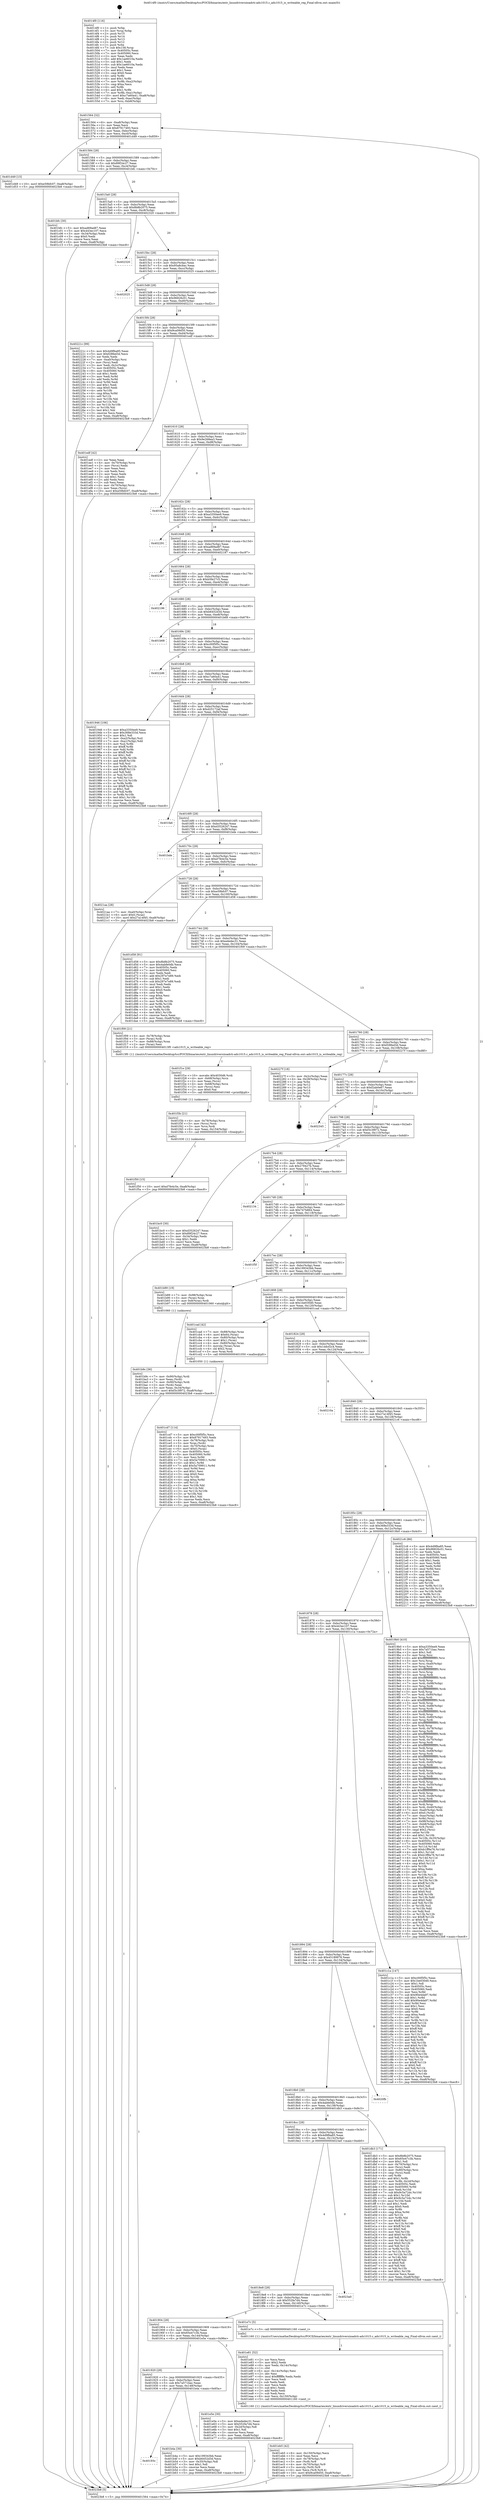 digraph "0x4014f0" {
  label = "0x4014f0 (/mnt/c/Users/mathe/Desktop/tcc/POCII/binaries/extr_linuxdriversiioadcti-ads1015.c_ads1015_is_writeable_reg_Final-ollvm.out::main(0))"
  labelloc = "t"
  node[shape=record]

  Entry [label="",width=0.3,height=0.3,shape=circle,fillcolor=black,style=filled]
  "0x401564" [label="{
     0x401564 [32]\l
     | [instrs]\l
     &nbsp;&nbsp;0x401564 \<+6\>: mov -0xa8(%rbp),%eax\l
     &nbsp;&nbsp;0x40156a \<+2\>: mov %eax,%ecx\l
     &nbsp;&nbsp;0x40156c \<+6\>: sub $0x87917493,%ecx\l
     &nbsp;&nbsp;0x401572 \<+6\>: mov %eax,-0xbc(%rbp)\l
     &nbsp;&nbsp;0x401578 \<+6\>: mov %ecx,-0xc0(%rbp)\l
     &nbsp;&nbsp;0x40157e \<+6\>: je 0000000000401d49 \<main+0x859\>\l
  }"]
  "0x401d49" [label="{
     0x401d49 [15]\l
     | [instrs]\l
     &nbsp;&nbsp;0x401d49 \<+10\>: movl $0xe59bfc07,-0xa8(%rbp)\l
     &nbsp;&nbsp;0x401d53 \<+5\>: jmp 00000000004023b8 \<main+0xec8\>\l
  }"]
  "0x401584" [label="{
     0x401584 [28]\l
     | [instrs]\l
     &nbsp;&nbsp;0x401584 \<+5\>: jmp 0000000000401589 \<main+0x99\>\l
     &nbsp;&nbsp;0x401589 \<+6\>: mov -0xbc(%rbp),%eax\l
     &nbsp;&nbsp;0x40158f \<+5\>: sub $0x89f24c27,%eax\l
     &nbsp;&nbsp;0x401594 \<+6\>: mov %eax,-0xc4(%rbp)\l
     &nbsp;&nbsp;0x40159a \<+6\>: je 0000000000401bfc \<main+0x70c\>\l
  }"]
  Exit [label="",width=0.3,height=0.3,shape=circle,fillcolor=black,style=filled,peripheries=2]
  "0x401bfc" [label="{
     0x401bfc [30]\l
     | [instrs]\l
     &nbsp;&nbsp;0x401bfc \<+5\>: mov $0xad69ad87,%eax\l
     &nbsp;&nbsp;0x401c01 \<+5\>: mov $0x443ec107,%ecx\l
     &nbsp;&nbsp;0x401c06 \<+3\>: mov -0x34(%rbp),%edx\l
     &nbsp;&nbsp;0x401c09 \<+3\>: cmp $0x0,%edx\l
     &nbsp;&nbsp;0x401c0c \<+3\>: cmove %ecx,%eax\l
     &nbsp;&nbsp;0x401c0f \<+6\>: mov %eax,-0xa8(%rbp)\l
     &nbsp;&nbsp;0x401c15 \<+5\>: jmp 00000000004023b8 \<main+0xec8\>\l
  }"]
  "0x4015a0" [label="{
     0x4015a0 [28]\l
     | [instrs]\l
     &nbsp;&nbsp;0x4015a0 \<+5\>: jmp 00000000004015a5 \<main+0xb5\>\l
     &nbsp;&nbsp;0x4015a5 \<+6\>: mov -0xbc(%rbp),%eax\l
     &nbsp;&nbsp;0x4015ab \<+5\>: sub $0x8b8b2075,%eax\l
     &nbsp;&nbsp;0x4015b0 \<+6\>: mov %eax,-0xc8(%rbp)\l
     &nbsp;&nbsp;0x4015b6 \<+6\>: je 0000000000402320 \<main+0xe30\>\l
  }"]
  "0x401f50" [label="{
     0x401f50 [15]\l
     | [instrs]\l
     &nbsp;&nbsp;0x401f50 \<+10\>: movl $0xd7fe4c5e,-0xa8(%rbp)\l
     &nbsp;&nbsp;0x401f5a \<+5\>: jmp 00000000004023b8 \<main+0xec8\>\l
  }"]
  "0x402320" [label="{
     0x402320\l
  }", style=dashed]
  "0x4015bc" [label="{
     0x4015bc [28]\l
     | [instrs]\l
     &nbsp;&nbsp;0x4015bc \<+5\>: jmp 00000000004015c1 \<main+0xd1\>\l
     &nbsp;&nbsp;0x4015c1 \<+6\>: mov -0xbc(%rbp),%eax\l
     &nbsp;&nbsp;0x4015c7 \<+5\>: sub $0x95a8cbac,%eax\l
     &nbsp;&nbsp;0x4015cc \<+6\>: mov %eax,-0xcc(%rbp)\l
     &nbsp;&nbsp;0x4015d2 \<+6\>: je 0000000000402025 \<main+0xb35\>\l
  }"]
  "0x401f3b" [label="{
     0x401f3b [21]\l
     | [instrs]\l
     &nbsp;&nbsp;0x401f3b \<+4\>: mov -0x78(%rbp),%rcx\l
     &nbsp;&nbsp;0x401f3f \<+3\>: mov (%rcx),%rcx\l
     &nbsp;&nbsp;0x401f42 \<+3\>: mov %rcx,%rdi\l
     &nbsp;&nbsp;0x401f45 \<+6\>: mov %eax,-0x154(%rbp)\l
     &nbsp;&nbsp;0x401f4b \<+5\>: call 0000000000401030 \<free@plt\>\l
     | [calls]\l
     &nbsp;&nbsp;0x401030 \{1\} (unknown)\l
  }"]
  "0x402025" [label="{
     0x402025\l
  }", style=dashed]
  "0x4015d8" [label="{
     0x4015d8 [28]\l
     | [instrs]\l
     &nbsp;&nbsp;0x4015d8 \<+5\>: jmp 00000000004015dd \<main+0xed\>\l
     &nbsp;&nbsp;0x4015dd \<+6\>: mov -0xbc(%rbp),%eax\l
     &nbsp;&nbsp;0x4015e3 \<+5\>: sub $0x96826c01,%eax\l
     &nbsp;&nbsp;0x4015e8 \<+6\>: mov %eax,-0xd0(%rbp)\l
     &nbsp;&nbsp;0x4015ee \<+6\>: je 000000000040221c \<main+0xd2c\>\l
  }"]
  "0x401f1e" [label="{
     0x401f1e [29]\l
     | [instrs]\l
     &nbsp;&nbsp;0x401f1e \<+10\>: movabs $0x4030d6,%rdi\l
     &nbsp;&nbsp;0x401f28 \<+4\>: mov -0x68(%rbp),%rcx\l
     &nbsp;&nbsp;0x401f2c \<+2\>: mov %eax,(%rcx)\l
     &nbsp;&nbsp;0x401f2e \<+4\>: mov -0x68(%rbp),%rcx\l
     &nbsp;&nbsp;0x401f32 \<+2\>: mov (%rcx),%esi\l
     &nbsp;&nbsp;0x401f34 \<+2\>: mov $0x0,%al\l
     &nbsp;&nbsp;0x401f36 \<+5\>: call 0000000000401040 \<printf@plt\>\l
     | [calls]\l
     &nbsp;&nbsp;0x401040 \{1\} (unknown)\l
  }"]
  "0x40221c" [label="{
     0x40221c [99]\l
     | [instrs]\l
     &nbsp;&nbsp;0x40221c \<+5\>: mov $0x4d9fba85,%eax\l
     &nbsp;&nbsp;0x402221 \<+5\>: mov $0xf28fed3d,%ecx\l
     &nbsp;&nbsp;0x402226 \<+2\>: xor %edx,%edx\l
     &nbsp;&nbsp;0x402228 \<+7\>: mov -0xa0(%rbp),%rsi\l
     &nbsp;&nbsp;0x40222f \<+2\>: mov (%rsi),%edi\l
     &nbsp;&nbsp;0x402231 \<+3\>: mov %edi,-0x2c(%rbp)\l
     &nbsp;&nbsp;0x402234 \<+7\>: mov 0x40505c,%edi\l
     &nbsp;&nbsp;0x40223b \<+8\>: mov 0x405060,%r8d\l
     &nbsp;&nbsp;0x402243 \<+3\>: sub $0x1,%edx\l
     &nbsp;&nbsp;0x402246 \<+3\>: mov %edi,%r9d\l
     &nbsp;&nbsp;0x402249 \<+3\>: add %edx,%r9d\l
     &nbsp;&nbsp;0x40224c \<+4\>: imul %r9d,%edi\l
     &nbsp;&nbsp;0x402250 \<+3\>: and $0x1,%edi\l
     &nbsp;&nbsp;0x402253 \<+3\>: cmp $0x0,%edi\l
     &nbsp;&nbsp;0x402256 \<+4\>: sete %r10b\l
     &nbsp;&nbsp;0x40225a \<+4\>: cmp $0xa,%r8d\l
     &nbsp;&nbsp;0x40225e \<+4\>: setl %r11b\l
     &nbsp;&nbsp;0x402262 \<+3\>: mov %r10b,%bl\l
     &nbsp;&nbsp;0x402265 \<+3\>: and %r11b,%bl\l
     &nbsp;&nbsp;0x402268 \<+3\>: xor %r11b,%r10b\l
     &nbsp;&nbsp;0x40226b \<+3\>: or %r10b,%bl\l
     &nbsp;&nbsp;0x40226e \<+3\>: test $0x1,%bl\l
     &nbsp;&nbsp;0x402271 \<+3\>: cmovne %ecx,%eax\l
     &nbsp;&nbsp;0x402274 \<+6\>: mov %eax,-0xa8(%rbp)\l
     &nbsp;&nbsp;0x40227a \<+5\>: jmp 00000000004023b8 \<main+0xec8\>\l
  }"]
  "0x4015f4" [label="{
     0x4015f4 [28]\l
     | [instrs]\l
     &nbsp;&nbsp;0x4015f4 \<+5\>: jmp 00000000004015f9 \<main+0x109\>\l
     &nbsp;&nbsp;0x4015f9 \<+6\>: mov -0xbc(%rbp),%eax\l
     &nbsp;&nbsp;0x4015ff \<+5\>: sub $0x9ca09d50,%eax\l
     &nbsp;&nbsp;0x401604 \<+6\>: mov %eax,-0xd4(%rbp)\l
     &nbsp;&nbsp;0x40160a \<+6\>: je 0000000000401edf \<main+0x9ef\>\l
  }"]
  "0x401eb5" [label="{
     0x401eb5 [42]\l
     | [instrs]\l
     &nbsp;&nbsp;0x401eb5 \<+6\>: mov -0x150(%rbp),%ecx\l
     &nbsp;&nbsp;0x401ebb \<+3\>: imul %eax,%ecx\l
     &nbsp;&nbsp;0x401ebe \<+4\>: mov -0x78(%rbp),%r8\l
     &nbsp;&nbsp;0x401ec2 \<+3\>: mov (%r8),%r8\l
     &nbsp;&nbsp;0x401ec5 \<+4\>: mov -0x70(%rbp),%r9\l
     &nbsp;&nbsp;0x401ec9 \<+3\>: movslq (%r9),%r9\l
     &nbsp;&nbsp;0x401ecc \<+4\>: mov %ecx,(%r8,%r9,4)\l
     &nbsp;&nbsp;0x401ed0 \<+10\>: movl $0x9ca09d50,-0xa8(%rbp)\l
     &nbsp;&nbsp;0x401eda \<+5\>: jmp 00000000004023b8 \<main+0xec8\>\l
  }"]
  "0x401edf" [label="{
     0x401edf [42]\l
     | [instrs]\l
     &nbsp;&nbsp;0x401edf \<+2\>: xor %eax,%eax\l
     &nbsp;&nbsp;0x401ee1 \<+4\>: mov -0x70(%rbp),%rcx\l
     &nbsp;&nbsp;0x401ee5 \<+2\>: mov (%rcx),%edx\l
     &nbsp;&nbsp;0x401ee7 \<+2\>: mov %eax,%esi\l
     &nbsp;&nbsp;0x401ee9 \<+2\>: sub %edx,%esi\l
     &nbsp;&nbsp;0x401eeb \<+2\>: mov %eax,%edx\l
     &nbsp;&nbsp;0x401eed \<+3\>: sub $0x1,%edx\l
     &nbsp;&nbsp;0x401ef0 \<+2\>: add %edx,%esi\l
     &nbsp;&nbsp;0x401ef2 \<+2\>: sub %esi,%eax\l
     &nbsp;&nbsp;0x401ef4 \<+4\>: mov -0x70(%rbp),%rcx\l
     &nbsp;&nbsp;0x401ef8 \<+2\>: mov %eax,(%rcx)\l
     &nbsp;&nbsp;0x401efa \<+10\>: movl $0xe59bfc07,-0xa8(%rbp)\l
     &nbsp;&nbsp;0x401f04 \<+5\>: jmp 00000000004023b8 \<main+0xec8\>\l
  }"]
  "0x401610" [label="{
     0x401610 [28]\l
     | [instrs]\l
     &nbsp;&nbsp;0x401610 \<+5\>: jmp 0000000000401615 \<main+0x125\>\l
     &nbsp;&nbsp;0x401615 \<+6\>: mov -0xbc(%rbp),%eax\l
     &nbsp;&nbsp;0x40161b \<+5\>: sub $0x9e268ea3,%eax\l
     &nbsp;&nbsp;0x401620 \<+6\>: mov %eax,-0xd8(%rbp)\l
     &nbsp;&nbsp;0x401626 \<+6\>: je 0000000000401fca \<main+0xada\>\l
  }"]
  "0x401e81" [label="{
     0x401e81 [52]\l
     | [instrs]\l
     &nbsp;&nbsp;0x401e81 \<+2\>: xor %ecx,%ecx\l
     &nbsp;&nbsp;0x401e83 \<+5\>: mov $0x2,%edx\l
     &nbsp;&nbsp;0x401e88 \<+6\>: mov %edx,-0x14c(%rbp)\l
     &nbsp;&nbsp;0x401e8e \<+1\>: cltd\l
     &nbsp;&nbsp;0x401e8f \<+6\>: mov -0x14c(%rbp),%esi\l
     &nbsp;&nbsp;0x401e95 \<+2\>: idiv %esi\l
     &nbsp;&nbsp;0x401e97 \<+6\>: imul $0xfffffffe,%edx,%edx\l
     &nbsp;&nbsp;0x401e9d \<+2\>: mov %ecx,%edi\l
     &nbsp;&nbsp;0x401e9f \<+2\>: sub %edx,%edi\l
     &nbsp;&nbsp;0x401ea1 \<+2\>: mov %ecx,%edx\l
     &nbsp;&nbsp;0x401ea3 \<+3\>: sub $0x1,%edx\l
     &nbsp;&nbsp;0x401ea6 \<+2\>: add %edx,%edi\l
     &nbsp;&nbsp;0x401ea8 \<+2\>: sub %edi,%ecx\l
     &nbsp;&nbsp;0x401eaa \<+6\>: mov %ecx,-0x150(%rbp)\l
     &nbsp;&nbsp;0x401eb0 \<+5\>: call 0000000000401160 \<next_i\>\l
     | [calls]\l
     &nbsp;&nbsp;0x401160 \{1\} (/mnt/c/Users/mathe/Desktop/tcc/POCII/binaries/extr_linuxdriversiioadcti-ads1015.c_ads1015_is_writeable_reg_Final-ollvm.out::next_i)\l
  }"]
  "0x401fca" [label="{
     0x401fca\l
  }", style=dashed]
  "0x40162c" [label="{
     0x40162c [28]\l
     | [instrs]\l
     &nbsp;&nbsp;0x40162c \<+5\>: jmp 0000000000401631 \<main+0x141\>\l
     &nbsp;&nbsp;0x401631 \<+6\>: mov -0xbc(%rbp),%eax\l
     &nbsp;&nbsp;0x401637 \<+5\>: sub $0xa3350ee9,%eax\l
     &nbsp;&nbsp;0x40163c \<+6\>: mov %eax,-0xdc(%rbp)\l
     &nbsp;&nbsp;0x401642 \<+6\>: je 0000000000402291 \<main+0xda1\>\l
  }"]
  "0x401cd7" [label="{
     0x401cd7 [114]\l
     | [instrs]\l
     &nbsp;&nbsp;0x401cd7 \<+5\>: mov $0xc00f5f5c,%ecx\l
     &nbsp;&nbsp;0x401cdc \<+5\>: mov $0x87917493,%edx\l
     &nbsp;&nbsp;0x401ce1 \<+4\>: mov -0x78(%rbp),%rdi\l
     &nbsp;&nbsp;0x401ce5 \<+3\>: mov %rax,(%rdi)\l
     &nbsp;&nbsp;0x401ce8 \<+4\>: mov -0x70(%rbp),%rax\l
     &nbsp;&nbsp;0x401cec \<+6\>: movl $0x0,(%rax)\l
     &nbsp;&nbsp;0x401cf2 \<+7\>: mov 0x40505c,%esi\l
     &nbsp;&nbsp;0x401cf9 \<+8\>: mov 0x405060,%r8d\l
     &nbsp;&nbsp;0x401d01 \<+3\>: mov %esi,%r9d\l
     &nbsp;&nbsp;0x401d04 \<+7\>: sub $0x5a709911,%r9d\l
     &nbsp;&nbsp;0x401d0b \<+4\>: sub $0x1,%r9d\l
     &nbsp;&nbsp;0x401d0f \<+7\>: add $0x5a709911,%r9d\l
     &nbsp;&nbsp;0x401d16 \<+4\>: imul %r9d,%esi\l
     &nbsp;&nbsp;0x401d1a \<+3\>: and $0x1,%esi\l
     &nbsp;&nbsp;0x401d1d \<+3\>: cmp $0x0,%esi\l
     &nbsp;&nbsp;0x401d20 \<+4\>: sete %r10b\l
     &nbsp;&nbsp;0x401d24 \<+4\>: cmp $0xa,%r8d\l
     &nbsp;&nbsp;0x401d28 \<+4\>: setl %r11b\l
     &nbsp;&nbsp;0x401d2c \<+3\>: mov %r10b,%bl\l
     &nbsp;&nbsp;0x401d2f \<+3\>: and %r11b,%bl\l
     &nbsp;&nbsp;0x401d32 \<+3\>: xor %r11b,%r10b\l
     &nbsp;&nbsp;0x401d35 \<+3\>: or %r10b,%bl\l
     &nbsp;&nbsp;0x401d38 \<+3\>: test $0x1,%bl\l
     &nbsp;&nbsp;0x401d3b \<+3\>: cmovne %edx,%ecx\l
     &nbsp;&nbsp;0x401d3e \<+6\>: mov %ecx,-0xa8(%rbp)\l
     &nbsp;&nbsp;0x401d44 \<+5\>: jmp 00000000004023b8 \<main+0xec8\>\l
  }"]
  "0x402291" [label="{
     0x402291\l
  }", style=dashed]
  "0x401648" [label="{
     0x401648 [28]\l
     | [instrs]\l
     &nbsp;&nbsp;0x401648 \<+5\>: jmp 000000000040164d \<main+0x15d\>\l
     &nbsp;&nbsp;0x40164d \<+6\>: mov -0xbc(%rbp),%eax\l
     &nbsp;&nbsp;0x401653 \<+5\>: sub $0xad69ad87,%eax\l
     &nbsp;&nbsp;0x401658 \<+6\>: mov %eax,-0xe0(%rbp)\l
     &nbsp;&nbsp;0x40165e \<+6\>: je 0000000000402187 \<main+0xc97\>\l
  }"]
  "0x401b9c" [label="{
     0x401b9c [36]\l
     | [instrs]\l
     &nbsp;&nbsp;0x401b9c \<+7\>: mov -0x90(%rbp),%rdi\l
     &nbsp;&nbsp;0x401ba3 \<+2\>: mov %eax,(%rdi)\l
     &nbsp;&nbsp;0x401ba5 \<+7\>: mov -0x90(%rbp),%rdi\l
     &nbsp;&nbsp;0x401bac \<+2\>: mov (%rdi),%eax\l
     &nbsp;&nbsp;0x401bae \<+3\>: mov %eax,-0x34(%rbp)\l
     &nbsp;&nbsp;0x401bb1 \<+10\>: movl $0xf3c3f972,-0xa8(%rbp)\l
     &nbsp;&nbsp;0x401bbb \<+5\>: jmp 00000000004023b8 \<main+0xec8\>\l
  }"]
  "0x402187" [label="{
     0x402187\l
  }", style=dashed]
  "0x401664" [label="{
     0x401664 [28]\l
     | [instrs]\l
     &nbsp;&nbsp;0x401664 \<+5\>: jmp 0000000000401669 \<main+0x179\>\l
     &nbsp;&nbsp;0x401669 \<+6\>: mov -0xbc(%rbp),%eax\l
     &nbsp;&nbsp;0x40166f \<+5\>: sub $0xb5fe27c5,%eax\l
     &nbsp;&nbsp;0x401674 \<+6\>: mov %eax,-0xe4(%rbp)\l
     &nbsp;&nbsp;0x40167a \<+6\>: je 0000000000402196 \<main+0xca6\>\l
  }"]
  "0x40193c" [label="{
     0x40193c\l
  }", style=dashed]
  "0x402196" [label="{
     0x402196\l
  }", style=dashed]
  "0x401680" [label="{
     0x401680 [28]\l
     | [instrs]\l
     &nbsp;&nbsp;0x401680 \<+5\>: jmp 0000000000401685 \<main+0x195\>\l
     &nbsp;&nbsp;0x401685 \<+6\>: mov -0xbc(%rbp),%eax\l
     &nbsp;&nbsp;0x40168b \<+5\>: sub $0xb6452d3d,%eax\l
     &nbsp;&nbsp;0x401690 \<+6\>: mov %eax,-0xe8(%rbp)\l
     &nbsp;&nbsp;0x401696 \<+6\>: je 0000000000401b68 \<main+0x678\>\l
  }"]
  "0x401b4a" [label="{
     0x401b4a [30]\l
     | [instrs]\l
     &nbsp;&nbsp;0x401b4a \<+5\>: mov $0x199343bb,%eax\l
     &nbsp;&nbsp;0x401b4f \<+5\>: mov $0xb6452d3d,%ecx\l
     &nbsp;&nbsp;0x401b54 \<+3\>: mov -0x35(%rbp),%dl\l
     &nbsp;&nbsp;0x401b57 \<+3\>: test $0x1,%dl\l
     &nbsp;&nbsp;0x401b5a \<+3\>: cmovne %ecx,%eax\l
     &nbsp;&nbsp;0x401b5d \<+6\>: mov %eax,-0xa8(%rbp)\l
     &nbsp;&nbsp;0x401b63 \<+5\>: jmp 00000000004023b8 \<main+0xec8\>\l
  }"]
  "0x401b68" [label="{
     0x401b68\l
  }", style=dashed]
  "0x40169c" [label="{
     0x40169c [28]\l
     | [instrs]\l
     &nbsp;&nbsp;0x40169c \<+5\>: jmp 00000000004016a1 \<main+0x1b1\>\l
     &nbsp;&nbsp;0x4016a1 \<+6\>: mov -0xbc(%rbp),%eax\l
     &nbsp;&nbsp;0x4016a7 \<+5\>: sub $0xc00f5f5c,%eax\l
     &nbsp;&nbsp;0x4016ac \<+6\>: mov %eax,-0xec(%rbp)\l
     &nbsp;&nbsp;0x4016b2 \<+6\>: je 00000000004022d6 \<main+0xde6\>\l
  }"]
  "0x401920" [label="{
     0x401920 [28]\l
     | [instrs]\l
     &nbsp;&nbsp;0x401920 \<+5\>: jmp 0000000000401925 \<main+0x435\>\l
     &nbsp;&nbsp;0x401925 \<+6\>: mov -0xbc(%rbp),%eax\l
     &nbsp;&nbsp;0x40192b \<+5\>: sub $0x7a571bac,%eax\l
     &nbsp;&nbsp;0x401930 \<+6\>: mov %eax,-0x148(%rbp)\l
     &nbsp;&nbsp;0x401936 \<+6\>: je 0000000000401b4a \<main+0x65a\>\l
  }"]
  "0x4022d6" [label="{
     0x4022d6\l
  }", style=dashed]
  "0x4016b8" [label="{
     0x4016b8 [28]\l
     | [instrs]\l
     &nbsp;&nbsp;0x4016b8 \<+5\>: jmp 00000000004016bd \<main+0x1cd\>\l
     &nbsp;&nbsp;0x4016bd \<+6\>: mov -0xbc(%rbp),%eax\l
     &nbsp;&nbsp;0x4016c3 \<+5\>: sub $0xc7a60a41,%eax\l
     &nbsp;&nbsp;0x4016c8 \<+6\>: mov %eax,-0xf0(%rbp)\l
     &nbsp;&nbsp;0x4016ce \<+6\>: je 0000000000401946 \<main+0x456\>\l
  }"]
  "0x401e5e" [label="{
     0x401e5e [30]\l
     | [instrs]\l
     &nbsp;&nbsp;0x401e5e \<+5\>: mov $0xededec31,%eax\l
     &nbsp;&nbsp;0x401e63 \<+5\>: mov $0x552fa7d4,%ecx\l
     &nbsp;&nbsp;0x401e68 \<+3\>: mov -0x2d(%rbp),%dl\l
     &nbsp;&nbsp;0x401e6b \<+3\>: test $0x1,%dl\l
     &nbsp;&nbsp;0x401e6e \<+3\>: cmovne %ecx,%eax\l
     &nbsp;&nbsp;0x401e71 \<+6\>: mov %eax,-0xa8(%rbp)\l
     &nbsp;&nbsp;0x401e77 \<+5\>: jmp 00000000004023b8 \<main+0xec8\>\l
  }"]
  "0x401946" [label="{
     0x401946 [106]\l
     | [instrs]\l
     &nbsp;&nbsp;0x401946 \<+5\>: mov $0xa3350ee9,%eax\l
     &nbsp;&nbsp;0x40194b \<+5\>: mov $0x368e333d,%ecx\l
     &nbsp;&nbsp;0x401950 \<+2\>: mov $0x1,%dl\l
     &nbsp;&nbsp;0x401952 \<+7\>: mov -0xa2(%rbp),%sil\l
     &nbsp;&nbsp;0x401959 \<+7\>: mov -0xa1(%rbp),%dil\l
     &nbsp;&nbsp;0x401960 \<+3\>: mov %sil,%r8b\l
     &nbsp;&nbsp;0x401963 \<+4\>: xor $0xff,%r8b\l
     &nbsp;&nbsp;0x401967 \<+3\>: mov %dil,%r9b\l
     &nbsp;&nbsp;0x40196a \<+4\>: xor $0xff,%r9b\l
     &nbsp;&nbsp;0x40196e \<+3\>: xor $0x1,%dl\l
     &nbsp;&nbsp;0x401971 \<+3\>: mov %r8b,%r10b\l
     &nbsp;&nbsp;0x401974 \<+4\>: and $0xff,%r10b\l
     &nbsp;&nbsp;0x401978 \<+3\>: and %dl,%sil\l
     &nbsp;&nbsp;0x40197b \<+3\>: mov %r9b,%r11b\l
     &nbsp;&nbsp;0x40197e \<+4\>: and $0xff,%r11b\l
     &nbsp;&nbsp;0x401982 \<+3\>: and %dl,%dil\l
     &nbsp;&nbsp;0x401985 \<+3\>: or %sil,%r10b\l
     &nbsp;&nbsp;0x401988 \<+3\>: or %dil,%r11b\l
     &nbsp;&nbsp;0x40198b \<+3\>: xor %r11b,%r10b\l
     &nbsp;&nbsp;0x40198e \<+3\>: or %r9b,%r8b\l
     &nbsp;&nbsp;0x401991 \<+4\>: xor $0xff,%r8b\l
     &nbsp;&nbsp;0x401995 \<+3\>: or $0x1,%dl\l
     &nbsp;&nbsp;0x401998 \<+3\>: and %dl,%r8b\l
     &nbsp;&nbsp;0x40199b \<+3\>: or %r8b,%r10b\l
     &nbsp;&nbsp;0x40199e \<+4\>: test $0x1,%r10b\l
     &nbsp;&nbsp;0x4019a2 \<+3\>: cmovne %ecx,%eax\l
     &nbsp;&nbsp;0x4019a5 \<+6\>: mov %eax,-0xa8(%rbp)\l
     &nbsp;&nbsp;0x4019ab \<+5\>: jmp 00000000004023b8 \<main+0xec8\>\l
  }"]
  "0x4016d4" [label="{
     0x4016d4 [28]\l
     | [instrs]\l
     &nbsp;&nbsp;0x4016d4 \<+5\>: jmp 00000000004016d9 \<main+0x1e9\>\l
     &nbsp;&nbsp;0x4016d9 \<+6\>: mov -0xbc(%rbp),%eax\l
     &nbsp;&nbsp;0x4016df \<+5\>: sub $0xd25172af,%eax\l
     &nbsp;&nbsp;0x4016e4 \<+6\>: mov %eax,-0xf4(%rbp)\l
     &nbsp;&nbsp;0x4016ea \<+6\>: je 0000000000401fa6 \<main+0xab6\>\l
  }"]
  "0x4023b8" [label="{
     0x4023b8 [5]\l
     | [instrs]\l
     &nbsp;&nbsp;0x4023b8 \<+5\>: jmp 0000000000401564 \<main+0x74\>\l
  }"]
  "0x4014f0" [label="{
     0x4014f0 [116]\l
     | [instrs]\l
     &nbsp;&nbsp;0x4014f0 \<+1\>: push %rbp\l
     &nbsp;&nbsp;0x4014f1 \<+3\>: mov %rsp,%rbp\l
     &nbsp;&nbsp;0x4014f4 \<+2\>: push %r15\l
     &nbsp;&nbsp;0x4014f6 \<+2\>: push %r14\l
     &nbsp;&nbsp;0x4014f8 \<+2\>: push %r13\l
     &nbsp;&nbsp;0x4014fa \<+2\>: push %r12\l
     &nbsp;&nbsp;0x4014fc \<+1\>: push %rbx\l
     &nbsp;&nbsp;0x4014fd \<+7\>: sub $0x158,%rsp\l
     &nbsp;&nbsp;0x401504 \<+7\>: mov 0x40505c,%eax\l
     &nbsp;&nbsp;0x40150b \<+7\>: mov 0x405060,%ecx\l
     &nbsp;&nbsp;0x401512 \<+2\>: mov %eax,%edx\l
     &nbsp;&nbsp;0x401514 \<+6\>: add $0x1ae6010a,%edx\l
     &nbsp;&nbsp;0x40151a \<+3\>: sub $0x1,%edx\l
     &nbsp;&nbsp;0x40151d \<+6\>: sub $0x1ae6010a,%edx\l
     &nbsp;&nbsp;0x401523 \<+3\>: imul %edx,%eax\l
     &nbsp;&nbsp;0x401526 \<+3\>: and $0x1,%eax\l
     &nbsp;&nbsp;0x401529 \<+3\>: cmp $0x0,%eax\l
     &nbsp;&nbsp;0x40152c \<+4\>: sete %r8b\l
     &nbsp;&nbsp;0x401530 \<+4\>: and $0x1,%r8b\l
     &nbsp;&nbsp;0x401534 \<+7\>: mov %r8b,-0xa2(%rbp)\l
     &nbsp;&nbsp;0x40153b \<+3\>: cmp $0xa,%ecx\l
     &nbsp;&nbsp;0x40153e \<+4\>: setl %r8b\l
     &nbsp;&nbsp;0x401542 \<+4\>: and $0x1,%r8b\l
     &nbsp;&nbsp;0x401546 \<+7\>: mov %r8b,-0xa1(%rbp)\l
     &nbsp;&nbsp;0x40154d \<+10\>: movl $0xc7a60a41,-0xa8(%rbp)\l
     &nbsp;&nbsp;0x401557 \<+6\>: mov %edi,-0xac(%rbp)\l
     &nbsp;&nbsp;0x40155d \<+7\>: mov %rsi,-0xb8(%rbp)\l
  }"]
  "0x401904" [label="{
     0x401904 [28]\l
     | [instrs]\l
     &nbsp;&nbsp;0x401904 \<+5\>: jmp 0000000000401909 \<main+0x419\>\l
     &nbsp;&nbsp;0x401909 \<+6\>: mov -0xbc(%rbp),%eax\l
     &nbsp;&nbsp;0x40190f \<+5\>: sub $0x65e47c3b,%eax\l
     &nbsp;&nbsp;0x401914 \<+6\>: mov %eax,-0x144(%rbp)\l
     &nbsp;&nbsp;0x40191a \<+6\>: je 0000000000401e5e \<main+0x96e\>\l
  }"]
  "0x401fa6" [label="{
     0x401fa6\l
  }", style=dashed]
  "0x4016f0" [label="{
     0x4016f0 [28]\l
     | [instrs]\l
     &nbsp;&nbsp;0x4016f0 \<+5\>: jmp 00000000004016f5 \<main+0x205\>\l
     &nbsp;&nbsp;0x4016f5 \<+6\>: mov -0xbc(%rbp),%eax\l
     &nbsp;&nbsp;0x4016fb \<+5\>: sub $0xd3526247,%eax\l
     &nbsp;&nbsp;0x401700 \<+6\>: mov %eax,-0xf8(%rbp)\l
     &nbsp;&nbsp;0x401706 \<+6\>: je 0000000000401bde \<main+0x6ee\>\l
  }"]
  "0x401e7c" [label="{
     0x401e7c [5]\l
     | [instrs]\l
     &nbsp;&nbsp;0x401e7c \<+5\>: call 0000000000401160 \<next_i\>\l
     | [calls]\l
     &nbsp;&nbsp;0x401160 \{1\} (/mnt/c/Users/mathe/Desktop/tcc/POCII/binaries/extr_linuxdriversiioadcti-ads1015.c_ads1015_is_writeable_reg_Final-ollvm.out::next_i)\l
  }"]
  "0x401bde" [label="{
     0x401bde\l
  }", style=dashed]
  "0x40170c" [label="{
     0x40170c [28]\l
     | [instrs]\l
     &nbsp;&nbsp;0x40170c \<+5\>: jmp 0000000000401711 \<main+0x221\>\l
     &nbsp;&nbsp;0x401711 \<+6\>: mov -0xbc(%rbp),%eax\l
     &nbsp;&nbsp;0x401717 \<+5\>: sub $0xd7fe4c5e,%eax\l
     &nbsp;&nbsp;0x40171c \<+6\>: mov %eax,-0xfc(%rbp)\l
     &nbsp;&nbsp;0x401722 \<+6\>: je 00000000004021aa \<main+0xcba\>\l
  }"]
  "0x4018e8" [label="{
     0x4018e8 [28]\l
     | [instrs]\l
     &nbsp;&nbsp;0x4018e8 \<+5\>: jmp 00000000004018ed \<main+0x3fd\>\l
     &nbsp;&nbsp;0x4018ed \<+6\>: mov -0xbc(%rbp),%eax\l
     &nbsp;&nbsp;0x4018f3 \<+5\>: sub $0x552fa7d4,%eax\l
     &nbsp;&nbsp;0x4018f8 \<+6\>: mov %eax,-0x140(%rbp)\l
     &nbsp;&nbsp;0x4018fe \<+6\>: je 0000000000401e7c \<main+0x98c\>\l
  }"]
  "0x4021aa" [label="{
     0x4021aa [28]\l
     | [instrs]\l
     &nbsp;&nbsp;0x4021aa \<+7\>: mov -0xa0(%rbp),%rax\l
     &nbsp;&nbsp;0x4021b1 \<+6\>: movl $0x0,(%rax)\l
     &nbsp;&nbsp;0x4021b7 \<+10\>: movl $0x27a14f45,-0xa8(%rbp)\l
     &nbsp;&nbsp;0x4021c1 \<+5\>: jmp 00000000004023b8 \<main+0xec8\>\l
  }"]
  "0x401728" [label="{
     0x401728 [28]\l
     | [instrs]\l
     &nbsp;&nbsp;0x401728 \<+5\>: jmp 000000000040172d \<main+0x23d\>\l
     &nbsp;&nbsp;0x40172d \<+6\>: mov -0xbc(%rbp),%eax\l
     &nbsp;&nbsp;0x401733 \<+5\>: sub $0xe59bfc07,%eax\l
     &nbsp;&nbsp;0x401738 \<+6\>: mov %eax,-0x100(%rbp)\l
     &nbsp;&nbsp;0x40173e \<+6\>: je 0000000000401d58 \<main+0x868\>\l
  }"]
  "0x4023a0" [label="{
     0x4023a0\l
  }", style=dashed]
  "0x401d58" [label="{
     0x401d58 [91]\l
     | [instrs]\l
     &nbsp;&nbsp;0x401d58 \<+5\>: mov $0x8b8b2075,%eax\l
     &nbsp;&nbsp;0x401d5d \<+5\>: mov $0x4abfe0db,%ecx\l
     &nbsp;&nbsp;0x401d62 \<+7\>: mov 0x40505c,%edx\l
     &nbsp;&nbsp;0x401d69 \<+7\>: mov 0x405060,%esi\l
     &nbsp;&nbsp;0x401d70 \<+2\>: mov %edx,%edi\l
     &nbsp;&nbsp;0x401d72 \<+6\>: add $0x297e7e89,%edi\l
     &nbsp;&nbsp;0x401d78 \<+3\>: sub $0x1,%edi\l
     &nbsp;&nbsp;0x401d7b \<+6\>: sub $0x297e7e89,%edi\l
     &nbsp;&nbsp;0x401d81 \<+3\>: imul %edi,%edx\l
     &nbsp;&nbsp;0x401d84 \<+3\>: and $0x1,%edx\l
     &nbsp;&nbsp;0x401d87 \<+3\>: cmp $0x0,%edx\l
     &nbsp;&nbsp;0x401d8a \<+4\>: sete %r8b\l
     &nbsp;&nbsp;0x401d8e \<+3\>: cmp $0xa,%esi\l
     &nbsp;&nbsp;0x401d91 \<+4\>: setl %r9b\l
     &nbsp;&nbsp;0x401d95 \<+3\>: mov %r8b,%r10b\l
     &nbsp;&nbsp;0x401d98 \<+3\>: and %r9b,%r10b\l
     &nbsp;&nbsp;0x401d9b \<+3\>: xor %r9b,%r8b\l
     &nbsp;&nbsp;0x401d9e \<+3\>: or %r8b,%r10b\l
     &nbsp;&nbsp;0x401da1 \<+4\>: test $0x1,%r10b\l
     &nbsp;&nbsp;0x401da5 \<+3\>: cmovne %ecx,%eax\l
     &nbsp;&nbsp;0x401da8 \<+6\>: mov %eax,-0xa8(%rbp)\l
     &nbsp;&nbsp;0x401dae \<+5\>: jmp 00000000004023b8 \<main+0xec8\>\l
  }"]
  "0x401744" [label="{
     0x401744 [28]\l
     | [instrs]\l
     &nbsp;&nbsp;0x401744 \<+5\>: jmp 0000000000401749 \<main+0x259\>\l
     &nbsp;&nbsp;0x401749 \<+6\>: mov -0xbc(%rbp),%eax\l
     &nbsp;&nbsp;0x40174f \<+5\>: sub $0xededec31,%eax\l
     &nbsp;&nbsp;0x401754 \<+6\>: mov %eax,-0x104(%rbp)\l
     &nbsp;&nbsp;0x40175a \<+6\>: je 0000000000401f09 \<main+0xa19\>\l
  }"]
  "0x4018cc" [label="{
     0x4018cc [28]\l
     | [instrs]\l
     &nbsp;&nbsp;0x4018cc \<+5\>: jmp 00000000004018d1 \<main+0x3e1\>\l
     &nbsp;&nbsp;0x4018d1 \<+6\>: mov -0xbc(%rbp),%eax\l
     &nbsp;&nbsp;0x4018d7 \<+5\>: sub $0x4d9fba85,%eax\l
     &nbsp;&nbsp;0x4018dc \<+6\>: mov %eax,-0x13c(%rbp)\l
     &nbsp;&nbsp;0x4018e2 \<+6\>: je 00000000004023a0 \<main+0xeb0\>\l
  }"]
  "0x401f09" [label="{
     0x401f09 [21]\l
     | [instrs]\l
     &nbsp;&nbsp;0x401f09 \<+4\>: mov -0x78(%rbp),%rax\l
     &nbsp;&nbsp;0x401f0d \<+3\>: mov (%rax),%rdi\l
     &nbsp;&nbsp;0x401f10 \<+7\>: mov -0x88(%rbp),%rax\l
     &nbsp;&nbsp;0x401f17 \<+2\>: mov (%rax),%esi\l
     &nbsp;&nbsp;0x401f19 \<+5\>: call 00000000004013f0 \<ads1015_is_writeable_reg\>\l
     | [calls]\l
     &nbsp;&nbsp;0x4013f0 \{1\} (/mnt/c/Users/mathe/Desktop/tcc/POCII/binaries/extr_linuxdriversiioadcti-ads1015.c_ads1015_is_writeable_reg_Final-ollvm.out::ads1015_is_writeable_reg)\l
  }"]
  "0x401760" [label="{
     0x401760 [28]\l
     | [instrs]\l
     &nbsp;&nbsp;0x401760 \<+5\>: jmp 0000000000401765 \<main+0x275\>\l
     &nbsp;&nbsp;0x401765 \<+6\>: mov -0xbc(%rbp),%eax\l
     &nbsp;&nbsp;0x40176b \<+5\>: sub $0xf28fed3d,%eax\l
     &nbsp;&nbsp;0x401770 \<+6\>: mov %eax,-0x108(%rbp)\l
     &nbsp;&nbsp;0x401776 \<+6\>: je 000000000040227f \<main+0xd8f\>\l
  }"]
  "0x401db3" [label="{
     0x401db3 [171]\l
     | [instrs]\l
     &nbsp;&nbsp;0x401db3 \<+5\>: mov $0x8b8b2075,%eax\l
     &nbsp;&nbsp;0x401db8 \<+5\>: mov $0x65e47c3b,%ecx\l
     &nbsp;&nbsp;0x401dbd \<+2\>: mov $0x1,%dl\l
     &nbsp;&nbsp;0x401dbf \<+4\>: mov -0x70(%rbp),%rsi\l
     &nbsp;&nbsp;0x401dc3 \<+2\>: mov (%rsi),%edi\l
     &nbsp;&nbsp;0x401dc5 \<+4\>: mov -0x80(%rbp),%rsi\l
     &nbsp;&nbsp;0x401dc9 \<+2\>: cmp (%rsi),%edi\l
     &nbsp;&nbsp;0x401dcb \<+4\>: setl %r8b\l
     &nbsp;&nbsp;0x401dcf \<+4\>: and $0x1,%r8b\l
     &nbsp;&nbsp;0x401dd3 \<+4\>: mov %r8b,-0x2d(%rbp)\l
     &nbsp;&nbsp;0x401dd7 \<+7\>: mov 0x40505c,%edi\l
     &nbsp;&nbsp;0x401dde \<+8\>: mov 0x405060,%r9d\l
     &nbsp;&nbsp;0x401de6 \<+3\>: mov %edi,%r10d\l
     &nbsp;&nbsp;0x401de9 \<+7\>: sub $0x9c5a72dc,%r10d\l
     &nbsp;&nbsp;0x401df0 \<+4\>: sub $0x1,%r10d\l
     &nbsp;&nbsp;0x401df4 \<+7\>: add $0x9c5a72dc,%r10d\l
     &nbsp;&nbsp;0x401dfb \<+4\>: imul %r10d,%edi\l
     &nbsp;&nbsp;0x401dff \<+3\>: and $0x1,%edi\l
     &nbsp;&nbsp;0x401e02 \<+3\>: cmp $0x0,%edi\l
     &nbsp;&nbsp;0x401e05 \<+4\>: sete %r8b\l
     &nbsp;&nbsp;0x401e09 \<+4\>: cmp $0xa,%r9d\l
     &nbsp;&nbsp;0x401e0d \<+4\>: setl %r11b\l
     &nbsp;&nbsp;0x401e11 \<+3\>: mov %r8b,%bl\l
     &nbsp;&nbsp;0x401e14 \<+3\>: xor $0xff,%bl\l
     &nbsp;&nbsp;0x401e17 \<+3\>: mov %r11b,%r14b\l
     &nbsp;&nbsp;0x401e1a \<+4\>: xor $0xff,%r14b\l
     &nbsp;&nbsp;0x401e1e \<+3\>: xor $0x0,%dl\l
     &nbsp;&nbsp;0x401e21 \<+3\>: mov %bl,%r15b\l
     &nbsp;&nbsp;0x401e24 \<+4\>: and $0x0,%r15b\l
     &nbsp;&nbsp;0x401e28 \<+3\>: and %dl,%r8b\l
     &nbsp;&nbsp;0x401e2b \<+3\>: mov %r14b,%r12b\l
     &nbsp;&nbsp;0x401e2e \<+4\>: and $0x0,%r12b\l
     &nbsp;&nbsp;0x401e32 \<+3\>: and %dl,%r11b\l
     &nbsp;&nbsp;0x401e35 \<+3\>: or %r8b,%r15b\l
     &nbsp;&nbsp;0x401e38 \<+3\>: or %r11b,%r12b\l
     &nbsp;&nbsp;0x401e3b \<+3\>: xor %r12b,%r15b\l
     &nbsp;&nbsp;0x401e3e \<+3\>: or %r14b,%bl\l
     &nbsp;&nbsp;0x401e41 \<+3\>: xor $0xff,%bl\l
     &nbsp;&nbsp;0x401e44 \<+3\>: or $0x0,%dl\l
     &nbsp;&nbsp;0x401e47 \<+2\>: and %dl,%bl\l
     &nbsp;&nbsp;0x401e49 \<+3\>: or %bl,%r15b\l
     &nbsp;&nbsp;0x401e4c \<+4\>: test $0x1,%r15b\l
     &nbsp;&nbsp;0x401e50 \<+3\>: cmovne %ecx,%eax\l
     &nbsp;&nbsp;0x401e53 \<+6\>: mov %eax,-0xa8(%rbp)\l
     &nbsp;&nbsp;0x401e59 \<+5\>: jmp 00000000004023b8 \<main+0xec8\>\l
  }"]
  "0x40227f" [label="{
     0x40227f [18]\l
     | [instrs]\l
     &nbsp;&nbsp;0x40227f \<+3\>: mov -0x2c(%rbp),%eax\l
     &nbsp;&nbsp;0x402282 \<+4\>: lea -0x28(%rbp),%rsp\l
     &nbsp;&nbsp;0x402286 \<+1\>: pop %rbx\l
     &nbsp;&nbsp;0x402287 \<+2\>: pop %r12\l
     &nbsp;&nbsp;0x402289 \<+2\>: pop %r13\l
     &nbsp;&nbsp;0x40228b \<+2\>: pop %r14\l
     &nbsp;&nbsp;0x40228d \<+2\>: pop %r15\l
     &nbsp;&nbsp;0x40228f \<+1\>: pop %rbp\l
     &nbsp;&nbsp;0x402290 \<+1\>: ret\l
  }"]
  "0x40177c" [label="{
     0x40177c [28]\l
     | [instrs]\l
     &nbsp;&nbsp;0x40177c \<+5\>: jmp 0000000000401781 \<main+0x291\>\l
     &nbsp;&nbsp;0x401781 \<+6\>: mov -0xbc(%rbp),%eax\l
     &nbsp;&nbsp;0x401787 \<+5\>: sub $0xf2ab0e67,%eax\l
     &nbsp;&nbsp;0x40178c \<+6\>: mov %eax,-0x10c(%rbp)\l
     &nbsp;&nbsp;0x401792 \<+6\>: je 0000000000402345 \<main+0xe55\>\l
  }"]
  "0x4018b0" [label="{
     0x4018b0 [28]\l
     | [instrs]\l
     &nbsp;&nbsp;0x4018b0 \<+5\>: jmp 00000000004018b5 \<main+0x3c5\>\l
     &nbsp;&nbsp;0x4018b5 \<+6\>: mov -0xbc(%rbp),%eax\l
     &nbsp;&nbsp;0x4018bb \<+5\>: sub $0x4abfe0db,%eax\l
     &nbsp;&nbsp;0x4018c0 \<+6\>: mov %eax,-0x138(%rbp)\l
     &nbsp;&nbsp;0x4018c6 \<+6\>: je 0000000000401db3 \<main+0x8c3\>\l
  }"]
  "0x402345" [label="{
     0x402345\l
  }", style=dashed]
  "0x401798" [label="{
     0x401798 [28]\l
     | [instrs]\l
     &nbsp;&nbsp;0x401798 \<+5\>: jmp 000000000040179d \<main+0x2ad\>\l
     &nbsp;&nbsp;0x40179d \<+6\>: mov -0xbc(%rbp),%eax\l
     &nbsp;&nbsp;0x4017a3 \<+5\>: sub $0xf3c3f972,%eax\l
     &nbsp;&nbsp;0x4017a8 \<+6\>: mov %eax,-0x110(%rbp)\l
     &nbsp;&nbsp;0x4017ae \<+6\>: je 0000000000401bc0 \<main+0x6d0\>\l
  }"]
  "0x4020fb" [label="{
     0x4020fb\l
  }", style=dashed]
  "0x401bc0" [label="{
     0x401bc0 [30]\l
     | [instrs]\l
     &nbsp;&nbsp;0x401bc0 \<+5\>: mov $0xd3526247,%eax\l
     &nbsp;&nbsp;0x401bc5 \<+5\>: mov $0x89f24c27,%ecx\l
     &nbsp;&nbsp;0x401bca \<+3\>: mov -0x34(%rbp),%edx\l
     &nbsp;&nbsp;0x401bcd \<+3\>: cmp $0x1,%edx\l
     &nbsp;&nbsp;0x401bd0 \<+3\>: cmovl %ecx,%eax\l
     &nbsp;&nbsp;0x401bd3 \<+6\>: mov %eax,-0xa8(%rbp)\l
     &nbsp;&nbsp;0x401bd9 \<+5\>: jmp 00000000004023b8 \<main+0xec8\>\l
  }"]
  "0x4017b4" [label="{
     0x4017b4 [28]\l
     | [instrs]\l
     &nbsp;&nbsp;0x4017b4 \<+5\>: jmp 00000000004017b9 \<main+0x2c9\>\l
     &nbsp;&nbsp;0x4017b9 \<+6\>: mov -0xbc(%rbp),%eax\l
     &nbsp;&nbsp;0x4017bf \<+5\>: sub $0x279427b,%eax\l
     &nbsp;&nbsp;0x4017c4 \<+6\>: mov %eax,-0x114(%rbp)\l
     &nbsp;&nbsp;0x4017ca \<+6\>: je 0000000000402134 \<main+0xc44\>\l
  }"]
  "0x401894" [label="{
     0x401894 [28]\l
     | [instrs]\l
     &nbsp;&nbsp;0x401894 \<+5\>: jmp 0000000000401899 \<main+0x3a9\>\l
     &nbsp;&nbsp;0x401899 \<+6\>: mov -0xbc(%rbp),%eax\l
     &nbsp;&nbsp;0x40189f \<+5\>: sub $0x45189978,%eax\l
     &nbsp;&nbsp;0x4018a4 \<+6\>: mov %eax,-0x134(%rbp)\l
     &nbsp;&nbsp;0x4018aa \<+6\>: je 00000000004020fb \<main+0xc0b\>\l
  }"]
  "0x402134" [label="{
     0x402134\l
  }", style=dashed]
  "0x4017d0" [label="{
     0x4017d0 [28]\l
     | [instrs]\l
     &nbsp;&nbsp;0x4017d0 \<+5\>: jmp 00000000004017d5 \<main+0x2e5\>\l
     &nbsp;&nbsp;0x4017d5 \<+6\>: mov -0xbc(%rbp),%eax\l
     &nbsp;&nbsp;0x4017db \<+5\>: sub $0x747b864,%eax\l
     &nbsp;&nbsp;0x4017e0 \<+6\>: mov %eax,-0x118(%rbp)\l
     &nbsp;&nbsp;0x4017e6 \<+6\>: je 0000000000401f5f \<main+0xa6f\>\l
  }"]
  "0x401c1a" [label="{
     0x401c1a [147]\l
     | [instrs]\l
     &nbsp;&nbsp;0x401c1a \<+5\>: mov $0xc00f5f5c,%eax\l
     &nbsp;&nbsp;0x401c1f \<+5\>: mov $0x1be030d0,%ecx\l
     &nbsp;&nbsp;0x401c24 \<+2\>: mov $0x1,%dl\l
     &nbsp;&nbsp;0x401c26 \<+7\>: mov 0x40505c,%esi\l
     &nbsp;&nbsp;0x401c2d \<+7\>: mov 0x405060,%edi\l
     &nbsp;&nbsp;0x401c34 \<+3\>: mov %esi,%r8d\l
     &nbsp;&nbsp;0x401c37 \<+7\>: sub $0x90e4da97,%r8d\l
     &nbsp;&nbsp;0x401c3e \<+4\>: sub $0x1,%r8d\l
     &nbsp;&nbsp;0x401c42 \<+7\>: add $0x90e4da97,%r8d\l
     &nbsp;&nbsp;0x401c49 \<+4\>: imul %r8d,%esi\l
     &nbsp;&nbsp;0x401c4d \<+3\>: and $0x1,%esi\l
     &nbsp;&nbsp;0x401c50 \<+3\>: cmp $0x0,%esi\l
     &nbsp;&nbsp;0x401c53 \<+4\>: sete %r9b\l
     &nbsp;&nbsp;0x401c57 \<+3\>: cmp $0xa,%edi\l
     &nbsp;&nbsp;0x401c5a \<+4\>: setl %r10b\l
     &nbsp;&nbsp;0x401c5e \<+3\>: mov %r9b,%r11b\l
     &nbsp;&nbsp;0x401c61 \<+4\>: xor $0xff,%r11b\l
     &nbsp;&nbsp;0x401c65 \<+3\>: mov %r10b,%bl\l
     &nbsp;&nbsp;0x401c68 \<+3\>: xor $0xff,%bl\l
     &nbsp;&nbsp;0x401c6b \<+3\>: xor $0x0,%dl\l
     &nbsp;&nbsp;0x401c6e \<+3\>: mov %r11b,%r14b\l
     &nbsp;&nbsp;0x401c71 \<+4\>: and $0x0,%r14b\l
     &nbsp;&nbsp;0x401c75 \<+3\>: and %dl,%r9b\l
     &nbsp;&nbsp;0x401c78 \<+3\>: mov %bl,%r15b\l
     &nbsp;&nbsp;0x401c7b \<+4\>: and $0x0,%r15b\l
     &nbsp;&nbsp;0x401c7f \<+3\>: and %dl,%r10b\l
     &nbsp;&nbsp;0x401c82 \<+3\>: or %r9b,%r14b\l
     &nbsp;&nbsp;0x401c85 \<+3\>: or %r10b,%r15b\l
     &nbsp;&nbsp;0x401c88 \<+3\>: xor %r15b,%r14b\l
     &nbsp;&nbsp;0x401c8b \<+3\>: or %bl,%r11b\l
     &nbsp;&nbsp;0x401c8e \<+4\>: xor $0xff,%r11b\l
     &nbsp;&nbsp;0x401c92 \<+3\>: or $0x0,%dl\l
     &nbsp;&nbsp;0x401c95 \<+3\>: and %dl,%r11b\l
     &nbsp;&nbsp;0x401c98 \<+3\>: or %r11b,%r14b\l
     &nbsp;&nbsp;0x401c9b \<+4\>: test $0x1,%r14b\l
     &nbsp;&nbsp;0x401c9f \<+3\>: cmovne %ecx,%eax\l
     &nbsp;&nbsp;0x401ca2 \<+6\>: mov %eax,-0xa8(%rbp)\l
     &nbsp;&nbsp;0x401ca8 \<+5\>: jmp 00000000004023b8 \<main+0xec8\>\l
  }"]
  "0x401f5f" [label="{
     0x401f5f\l
  }", style=dashed]
  "0x4017ec" [label="{
     0x4017ec [28]\l
     | [instrs]\l
     &nbsp;&nbsp;0x4017ec \<+5\>: jmp 00000000004017f1 \<main+0x301\>\l
     &nbsp;&nbsp;0x4017f1 \<+6\>: mov -0xbc(%rbp),%eax\l
     &nbsp;&nbsp;0x4017f7 \<+5\>: sub $0x199343bb,%eax\l
     &nbsp;&nbsp;0x4017fc \<+6\>: mov %eax,-0x11c(%rbp)\l
     &nbsp;&nbsp;0x401802 \<+6\>: je 0000000000401b89 \<main+0x699\>\l
  }"]
  "0x401878" [label="{
     0x401878 [28]\l
     | [instrs]\l
     &nbsp;&nbsp;0x401878 \<+5\>: jmp 000000000040187d \<main+0x38d\>\l
     &nbsp;&nbsp;0x40187d \<+6\>: mov -0xbc(%rbp),%eax\l
     &nbsp;&nbsp;0x401883 \<+5\>: sub $0x443ec107,%eax\l
     &nbsp;&nbsp;0x401888 \<+6\>: mov %eax,-0x130(%rbp)\l
     &nbsp;&nbsp;0x40188e \<+6\>: je 0000000000401c1a \<main+0x72a\>\l
  }"]
  "0x401b89" [label="{
     0x401b89 [19]\l
     | [instrs]\l
     &nbsp;&nbsp;0x401b89 \<+7\>: mov -0x98(%rbp),%rax\l
     &nbsp;&nbsp;0x401b90 \<+3\>: mov (%rax),%rax\l
     &nbsp;&nbsp;0x401b93 \<+4\>: mov 0x8(%rax),%rdi\l
     &nbsp;&nbsp;0x401b97 \<+5\>: call 0000000000401060 \<atoi@plt\>\l
     | [calls]\l
     &nbsp;&nbsp;0x401060 \{1\} (unknown)\l
  }"]
  "0x401808" [label="{
     0x401808 [28]\l
     | [instrs]\l
     &nbsp;&nbsp;0x401808 \<+5\>: jmp 000000000040180d \<main+0x31d\>\l
     &nbsp;&nbsp;0x40180d \<+6\>: mov -0xbc(%rbp),%eax\l
     &nbsp;&nbsp;0x401813 \<+5\>: sub $0x1be030d0,%eax\l
     &nbsp;&nbsp;0x401818 \<+6\>: mov %eax,-0x120(%rbp)\l
     &nbsp;&nbsp;0x40181e \<+6\>: je 0000000000401cad \<main+0x7bd\>\l
  }"]
  "0x4019b0" [label="{
     0x4019b0 [410]\l
     | [instrs]\l
     &nbsp;&nbsp;0x4019b0 \<+5\>: mov $0xa3350ee9,%eax\l
     &nbsp;&nbsp;0x4019b5 \<+5\>: mov $0x7a571bac,%ecx\l
     &nbsp;&nbsp;0x4019ba \<+2\>: mov $0x1,%dl\l
     &nbsp;&nbsp;0x4019bc \<+3\>: mov %rsp,%rsi\l
     &nbsp;&nbsp;0x4019bf \<+4\>: add $0xfffffffffffffff0,%rsi\l
     &nbsp;&nbsp;0x4019c3 \<+3\>: mov %rsi,%rsp\l
     &nbsp;&nbsp;0x4019c6 \<+7\>: mov %rsi,-0xa0(%rbp)\l
     &nbsp;&nbsp;0x4019cd \<+3\>: mov %rsp,%rsi\l
     &nbsp;&nbsp;0x4019d0 \<+4\>: add $0xfffffffffffffff0,%rsi\l
     &nbsp;&nbsp;0x4019d4 \<+3\>: mov %rsi,%rsp\l
     &nbsp;&nbsp;0x4019d7 \<+3\>: mov %rsp,%rdi\l
     &nbsp;&nbsp;0x4019da \<+4\>: add $0xfffffffffffffff0,%rdi\l
     &nbsp;&nbsp;0x4019de \<+3\>: mov %rdi,%rsp\l
     &nbsp;&nbsp;0x4019e1 \<+7\>: mov %rdi,-0x98(%rbp)\l
     &nbsp;&nbsp;0x4019e8 \<+3\>: mov %rsp,%rdi\l
     &nbsp;&nbsp;0x4019eb \<+4\>: add $0xfffffffffffffff0,%rdi\l
     &nbsp;&nbsp;0x4019ef \<+3\>: mov %rdi,%rsp\l
     &nbsp;&nbsp;0x4019f2 \<+7\>: mov %rdi,-0x90(%rbp)\l
     &nbsp;&nbsp;0x4019f9 \<+3\>: mov %rsp,%rdi\l
     &nbsp;&nbsp;0x4019fc \<+4\>: add $0xfffffffffffffff0,%rdi\l
     &nbsp;&nbsp;0x401a00 \<+3\>: mov %rdi,%rsp\l
     &nbsp;&nbsp;0x401a03 \<+7\>: mov %rdi,-0x88(%rbp)\l
     &nbsp;&nbsp;0x401a0a \<+3\>: mov %rsp,%rdi\l
     &nbsp;&nbsp;0x401a0d \<+4\>: add $0xfffffffffffffff0,%rdi\l
     &nbsp;&nbsp;0x401a11 \<+3\>: mov %rdi,%rsp\l
     &nbsp;&nbsp;0x401a14 \<+4\>: mov %rdi,-0x80(%rbp)\l
     &nbsp;&nbsp;0x401a18 \<+3\>: mov %rsp,%rdi\l
     &nbsp;&nbsp;0x401a1b \<+4\>: add $0xfffffffffffffff0,%rdi\l
     &nbsp;&nbsp;0x401a1f \<+3\>: mov %rdi,%rsp\l
     &nbsp;&nbsp;0x401a22 \<+4\>: mov %rdi,-0x78(%rbp)\l
     &nbsp;&nbsp;0x401a26 \<+3\>: mov %rsp,%rdi\l
     &nbsp;&nbsp;0x401a29 \<+4\>: add $0xfffffffffffffff0,%rdi\l
     &nbsp;&nbsp;0x401a2d \<+3\>: mov %rdi,%rsp\l
     &nbsp;&nbsp;0x401a30 \<+4\>: mov %rdi,-0x70(%rbp)\l
     &nbsp;&nbsp;0x401a34 \<+3\>: mov %rsp,%rdi\l
     &nbsp;&nbsp;0x401a37 \<+4\>: add $0xfffffffffffffff0,%rdi\l
     &nbsp;&nbsp;0x401a3b \<+3\>: mov %rdi,%rsp\l
     &nbsp;&nbsp;0x401a3e \<+4\>: mov %rdi,-0x68(%rbp)\l
     &nbsp;&nbsp;0x401a42 \<+3\>: mov %rsp,%rdi\l
     &nbsp;&nbsp;0x401a45 \<+4\>: add $0xfffffffffffffff0,%rdi\l
     &nbsp;&nbsp;0x401a49 \<+3\>: mov %rdi,%rsp\l
     &nbsp;&nbsp;0x401a4c \<+4\>: mov %rdi,-0x60(%rbp)\l
     &nbsp;&nbsp;0x401a50 \<+3\>: mov %rsp,%rdi\l
     &nbsp;&nbsp;0x401a53 \<+4\>: add $0xfffffffffffffff0,%rdi\l
     &nbsp;&nbsp;0x401a57 \<+3\>: mov %rdi,%rsp\l
     &nbsp;&nbsp;0x401a5a \<+4\>: mov %rdi,-0x58(%rbp)\l
     &nbsp;&nbsp;0x401a5e \<+3\>: mov %rsp,%rdi\l
     &nbsp;&nbsp;0x401a61 \<+4\>: add $0xfffffffffffffff0,%rdi\l
     &nbsp;&nbsp;0x401a65 \<+3\>: mov %rdi,%rsp\l
     &nbsp;&nbsp;0x401a68 \<+4\>: mov %rdi,-0x50(%rbp)\l
     &nbsp;&nbsp;0x401a6c \<+3\>: mov %rsp,%rdi\l
     &nbsp;&nbsp;0x401a6f \<+4\>: add $0xfffffffffffffff0,%rdi\l
     &nbsp;&nbsp;0x401a73 \<+3\>: mov %rdi,%rsp\l
     &nbsp;&nbsp;0x401a76 \<+4\>: mov %rdi,-0x48(%rbp)\l
     &nbsp;&nbsp;0x401a7a \<+3\>: mov %rsp,%rdi\l
     &nbsp;&nbsp;0x401a7d \<+4\>: add $0xfffffffffffffff0,%rdi\l
     &nbsp;&nbsp;0x401a81 \<+3\>: mov %rdi,%rsp\l
     &nbsp;&nbsp;0x401a84 \<+4\>: mov %rdi,-0x40(%rbp)\l
     &nbsp;&nbsp;0x401a88 \<+7\>: mov -0xa0(%rbp),%rdi\l
     &nbsp;&nbsp;0x401a8f \<+6\>: movl $0x0,(%rdi)\l
     &nbsp;&nbsp;0x401a95 \<+7\>: mov -0xac(%rbp),%r8d\l
     &nbsp;&nbsp;0x401a9c \<+3\>: mov %r8d,(%rsi)\l
     &nbsp;&nbsp;0x401a9f \<+7\>: mov -0x98(%rbp),%rdi\l
     &nbsp;&nbsp;0x401aa6 \<+7\>: mov -0xb8(%rbp),%r9\l
     &nbsp;&nbsp;0x401aad \<+3\>: mov %r9,(%rdi)\l
     &nbsp;&nbsp;0x401ab0 \<+3\>: cmpl $0x2,(%rsi)\l
     &nbsp;&nbsp;0x401ab3 \<+4\>: setne %r10b\l
     &nbsp;&nbsp;0x401ab7 \<+4\>: and $0x1,%r10b\l
     &nbsp;&nbsp;0x401abb \<+4\>: mov %r10b,-0x35(%rbp)\l
     &nbsp;&nbsp;0x401abf \<+8\>: mov 0x40505c,%r11d\l
     &nbsp;&nbsp;0x401ac7 \<+7\>: mov 0x405060,%ebx\l
     &nbsp;&nbsp;0x401ace \<+3\>: mov %r11d,%r14d\l
     &nbsp;&nbsp;0x401ad1 \<+7\>: add $0xb1ff9a76,%r14d\l
     &nbsp;&nbsp;0x401ad8 \<+4\>: sub $0x1,%r14d\l
     &nbsp;&nbsp;0x401adc \<+7\>: sub $0xb1ff9a76,%r14d\l
     &nbsp;&nbsp;0x401ae3 \<+4\>: imul %r14d,%r11d\l
     &nbsp;&nbsp;0x401ae7 \<+4\>: and $0x1,%r11d\l
     &nbsp;&nbsp;0x401aeb \<+4\>: cmp $0x0,%r11d\l
     &nbsp;&nbsp;0x401aef \<+4\>: sete %r10b\l
     &nbsp;&nbsp;0x401af3 \<+3\>: cmp $0xa,%ebx\l
     &nbsp;&nbsp;0x401af6 \<+4\>: setl %r15b\l
     &nbsp;&nbsp;0x401afa \<+3\>: mov %r10b,%r12b\l
     &nbsp;&nbsp;0x401afd \<+4\>: xor $0xff,%r12b\l
     &nbsp;&nbsp;0x401b01 \<+3\>: mov %r15b,%r13b\l
     &nbsp;&nbsp;0x401b04 \<+4\>: xor $0xff,%r13b\l
     &nbsp;&nbsp;0x401b08 \<+3\>: xor $0x0,%dl\l
     &nbsp;&nbsp;0x401b0b \<+3\>: mov %r12b,%sil\l
     &nbsp;&nbsp;0x401b0e \<+4\>: and $0x0,%sil\l
     &nbsp;&nbsp;0x401b12 \<+3\>: and %dl,%r10b\l
     &nbsp;&nbsp;0x401b15 \<+3\>: mov %r13b,%dil\l
     &nbsp;&nbsp;0x401b18 \<+4\>: and $0x0,%dil\l
     &nbsp;&nbsp;0x401b1c \<+3\>: and %dl,%r15b\l
     &nbsp;&nbsp;0x401b1f \<+3\>: or %r10b,%sil\l
     &nbsp;&nbsp;0x401b22 \<+3\>: or %r15b,%dil\l
     &nbsp;&nbsp;0x401b25 \<+3\>: xor %dil,%sil\l
     &nbsp;&nbsp;0x401b28 \<+3\>: or %r13b,%r12b\l
     &nbsp;&nbsp;0x401b2b \<+4\>: xor $0xff,%r12b\l
     &nbsp;&nbsp;0x401b2f \<+3\>: or $0x0,%dl\l
     &nbsp;&nbsp;0x401b32 \<+3\>: and %dl,%r12b\l
     &nbsp;&nbsp;0x401b35 \<+3\>: or %r12b,%sil\l
     &nbsp;&nbsp;0x401b38 \<+4\>: test $0x1,%sil\l
     &nbsp;&nbsp;0x401b3c \<+3\>: cmovne %ecx,%eax\l
     &nbsp;&nbsp;0x401b3f \<+6\>: mov %eax,-0xa8(%rbp)\l
     &nbsp;&nbsp;0x401b45 \<+5\>: jmp 00000000004023b8 \<main+0xec8\>\l
  }"]
  "0x401cad" [label="{
     0x401cad [42]\l
     | [instrs]\l
     &nbsp;&nbsp;0x401cad \<+7\>: mov -0x88(%rbp),%rax\l
     &nbsp;&nbsp;0x401cb4 \<+6\>: movl $0x64,(%rax)\l
     &nbsp;&nbsp;0x401cba \<+4\>: mov -0x80(%rbp),%rax\l
     &nbsp;&nbsp;0x401cbe \<+6\>: movl $0x1,(%rax)\l
     &nbsp;&nbsp;0x401cc4 \<+4\>: mov -0x80(%rbp),%rax\l
     &nbsp;&nbsp;0x401cc8 \<+3\>: movslq (%rax),%rax\l
     &nbsp;&nbsp;0x401ccb \<+4\>: shl $0x2,%rax\l
     &nbsp;&nbsp;0x401ccf \<+3\>: mov %rax,%rdi\l
     &nbsp;&nbsp;0x401cd2 \<+5\>: call 0000000000401050 \<malloc@plt\>\l
     | [calls]\l
     &nbsp;&nbsp;0x401050 \{1\} (unknown)\l
  }"]
  "0x401824" [label="{
     0x401824 [28]\l
     | [instrs]\l
     &nbsp;&nbsp;0x401824 \<+5\>: jmp 0000000000401829 \<main+0x339\>\l
     &nbsp;&nbsp;0x401829 \<+6\>: mov -0xbc(%rbp),%eax\l
     &nbsp;&nbsp;0x40182f \<+5\>: sub $0x1ddcf2c4,%eax\l
     &nbsp;&nbsp;0x401834 \<+6\>: mov %eax,-0x124(%rbp)\l
     &nbsp;&nbsp;0x40183a \<+6\>: je 000000000040210a \<main+0xc1a\>\l
  }"]
  "0x40185c" [label="{
     0x40185c [28]\l
     | [instrs]\l
     &nbsp;&nbsp;0x40185c \<+5\>: jmp 0000000000401861 \<main+0x371\>\l
     &nbsp;&nbsp;0x401861 \<+6\>: mov -0xbc(%rbp),%eax\l
     &nbsp;&nbsp;0x401867 \<+5\>: sub $0x368e333d,%eax\l
     &nbsp;&nbsp;0x40186c \<+6\>: mov %eax,-0x12c(%rbp)\l
     &nbsp;&nbsp;0x401872 \<+6\>: je 00000000004019b0 \<main+0x4c0\>\l
  }"]
  "0x40210a" [label="{
     0x40210a\l
  }", style=dashed]
  "0x401840" [label="{
     0x401840 [28]\l
     | [instrs]\l
     &nbsp;&nbsp;0x401840 \<+5\>: jmp 0000000000401845 \<main+0x355\>\l
     &nbsp;&nbsp;0x401845 \<+6\>: mov -0xbc(%rbp),%eax\l
     &nbsp;&nbsp;0x40184b \<+5\>: sub $0x27a14f45,%eax\l
     &nbsp;&nbsp;0x401850 \<+6\>: mov %eax,-0x128(%rbp)\l
     &nbsp;&nbsp;0x401856 \<+6\>: je 00000000004021c6 \<main+0xcd6\>\l
  }"]
  "0x4021c6" [label="{
     0x4021c6 [86]\l
     | [instrs]\l
     &nbsp;&nbsp;0x4021c6 \<+5\>: mov $0x4d9fba85,%eax\l
     &nbsp;&nbsp;0x4021cb \<+5\>: mov $0x96826c01,%ecx\l
     &nbsp;&nbsp;0x4021d0 \<+2\>: xor %edx,%edx\l
     &nbsp;&nbsp;0x4021d2 \<+7\>: mov 0x40505c,%esi\l
     &nbsp;&nbsp;0x4021d9 \<+7\>: mov 0x405060,%edi\l
     &nbsp;&nbsp;0x4021e0 \<+3\>: sub $0x1,%edx\l
     &nbsp;&nbsp;0x4021e3 \<+3\>: mov %esi,%r8d\l
     &nbsp;&nbsp;0x4021e6 \<+3\>: add %edx,%r8d\l
     &nbsp;&nbsp;0x4021e9 \<+4\>: imul %r8d,%esi\l
     &nbsp;&nbsp;0x4021ed \<+3\>: and $0x1,%esi\l
     &nbsp;&nbsp;0x4021f0 \<+3\>: cmp $0x0,%esi\l
     &nbsp;&nbsp;0x4021f3 \<+4\>: sete %r9b\l
     &nbsp;&nbsp;0x4021f7 \<+3\>: cmp $0xa,%edi\l
     &nbsp;&nbsp;0x4021fa \<+4\>: setl %r10b\l
     &nbsp;&nbsp;0x4021fe \<+3\>: mov %r9b,%r11b\l
     &nbsp;&nbsp;0x402201 \<+3\>: and %r10b,%r11b\l
     &nbsp;&nbsp;0x402204 \<+3\>: xor %r10b,%r9b\l
     &nbsp;&nbsp;0x402207 \<+3\>: or %r9b,%r11b\l
     &nbsp;&nbsp;0x40220a \<+4\>: test $0x1,%r11b\l
     &nbsp;&nbsp;0x40220e \<+3\>: cmovne %ecx,%eax\l
     &nbsp;&nbsp;0x402211 \<+6\>: mov %eax,-0xa8(%rbp)\l
     &nbsp;&nbsp;0x402217 \<+5\>: jmp 00000000004023b8 \<main+0xec8\>\l
  }"]
  Entry -> "0x4014f0" [label=" 1"]
  "0x401564" -> "0x401d49" [label=" 1"]
  "0x401564" -> "0x401584" [label=" 21"]
  "0x40227f" -> Exit [label=" 1"]
  "0x401584" -> "0x401bfc" [label=" 1"]
  "0x401584" -> "0x4015a0" [label=" 20"]
  "0x40221c" -> "0x4023b8" [label=" 1"]
  "0x4015a0" -> "0x402320" [label=" 0"]
  "0x4015a0" -> "0x4015bc" [label=" 20"]
  "0x4021c6" -> "0x4023b8" [label=" 1"]
  "0x4015bc" -> "0x402025" [label=" 0"]
  "0x4015bc" -> "0x4015d8" [label=" 20"]
  "0x4021aa" -> "0x4023b8" [label=" 1"]
  "0x4015d8" -> "0x40221c" [label=" 1"]
  "0x4015d8" -> "0x4015f4" [label=" 19"]
  "0x401f50" -> "0x4023b8" [label=" 1"]
  "0x4015f4" -> "0x401edf" [label=" 1"]
  "0x4015f4" -> "0x401610" [label=" 18"]
  "0x401f3b" -> "0x401f50" [label=" 1"]
  "0x401610" -> "0x401fca" [label=" 0"]
  "0x401610" -> "0x40162c" [label=" 18"]
  "0x401f1e" -> "0x401f3b" [label=" 1"]
  "0x40162c" -> "0x402291" [label=" 0"]
  "0x40162c" -> "0x401648" [label=" 18"]
  "0x401f09" -> "0x401f1e" [label=" 1"]
  "0x401648" -> "0x402187" [label=" 0"]
  "0x401648" -> "0x401664" [label=" 18"]
  "0x401edf" -> "0x4023b8" [label=" 1"]
  "0x401664" -> "0x402196" [label=" 0"]
  "0x401664" -> "0x401680" [label=" 18"]
  "0x401eb5" -> "0x4023b8" [label=" 1"]
  "0x401680" -> "0x401b68" [label=" 0"]
  "0x401680" -> "0x40169c" [label=" 18"]
  "0x401e81" -> "0x401eb5" [label=" 1"]
  "0x40169c" -> "0x4022d6" [label=" 0"]
  "0x40169c" -> "0x4016b8" [label=" 18"]
  "0x401e5e" -> "0x4023b8" [label=" 2"]
  "0x4016b8" -> "0x401946" [label=" 1"]
  "0x4016b8" -> "0x4016d4" [label=" 17"]
  "0x401946" -> "0x4023b8" [label=" 1"]
  "0x4014f0" -> "0x401564" [label=" 1"]
  "0x4023b8" -> "0x401564" [label=" 21"]
  "0x401db3" -> "0x4023b8" [label=" 2"]
  "0x4016d4" -> "0x401fa6" [label=" 0"]
  "0x4016d4" -> "0x4016f0" [label=" 17"]
  "0x401d49" -> "0x4023b8" [label=" 1"]
  "0x4016f0" -> "0x401bde" [label=" 0"]
  "0x4016f0" -> "0x40170c" [label=" 17"]
  "0x401cd7" -> "0x4023b8" [label=" 1"]
  "0x40170c" -> "0x4021aa" [label=" 1"]
  "0x40170c" -> "0x401728" [label=" 16"]
  "0x401c1a" -> "0x4023b8" [label=" 1"]
  "0x401728" -> "0x401d58" [label=" 2"]
  "0x401728" -> "0x401744" [label=" 14"]
  "0x401bfc" -> "0x4023b8" [label=" 1"]
  "0x401744" -> "0x401f09" [label=" 1"]
  "0x401744" -> "0x401760" [label=" 13"]
  "0x401b9c" -> "0x4023b8" [label=" 1"]
  "0x401760" -> "0x40227f" [label=" 1"]
  "0x401760" -> "0x40177c" [label=" 12"]
  "0x401b89" -> "0x401b9c" [label=" 1"]
  "0x40177c" -> "0x402345" [label=" 0"]
  "0x40177c" -> "0x401798" [label=" 12"]
  "0x401920" -> "0x40193c" [label=" 0"]
  "0x401798" -> "0x401bc0" [label=" 1"]
  "0x401798" -> "0x4017b4" [label=" 11"]
  "0x401920" -> "0x401b4a" [label=" 1"]
  "0x4017b4" -> "0x402134" [label=" 0"]
  "0x4017b4" -> "0x4017d0" [label=" 11"]
  "0x401904" -> "0x401920" [label=" 1"]
  "0x4017d0" -> "0x401f5f" [label=" 0"]
  "0x4017d0" -> "0x4017ec" [label=" 11"]
  "0x401904" -> "0x401e5e" [label=" 2"]
  "0x4017ec" -> "0x401b89" [label=" 1"]
  "0x4017ec" -> "0x401808" [label=" 10"]
  "0x4018e8" -> "0x401e7c" [label=" 1"]
  "0x401808" -> "0x401cad" [label=" 1"]
  "0x401808" -> "0x401824" [label=" 9"]
  "0x401cad" -> "0x401cd7" [label=" 1"]
  "0x401824" -> "0x40210a" [label=" 0"]
  "0x401824" -> "0x401840" [label=" 9"]
  "0x4018cc" -> "0x4023a0" [label=" 0"]
  "0x401840" -> "0x4021c6" [label=" 1"]
  "0x401840" -> "0x40185c" [label=" 8"]
  "0x4018cc" -> "0x4018e8" [label=" 4"]
  "0x40185c" -> "0x4019b0" [label=" 1"]
  "0x40185c" -> "0x401878" [label=" 7"]
  "0x4018e8" -> "0x401904" [label=" 3"]
  "0x4019b0" -> "0x4023b8" [label=" 1"]
  "0x401d58" -> "0x4023b8" [label=" 2"]
  "0x401878" -> "0x401c1a" [label=" 1"]
  "0x401878" -> "0x401894" [label=" 6"]
  "0x401e7c" -> "0x401e81" [label=" 1"]
  "0x401894" -> "0x4020fb" [label=" 0"]
  "0x401894" -> "0x4018b0" [label=" 6"]
  "0x401b4a" -> "0x4023b8" [label=" 1"]
  "0x4018b0" -> "0x401db3" [label=" 2"]
  "0x4018b0" -> "0x4018cc" [label=" 4"]
  "0x401bc0" -> "0x4023b8" [label=" 1"]
}

